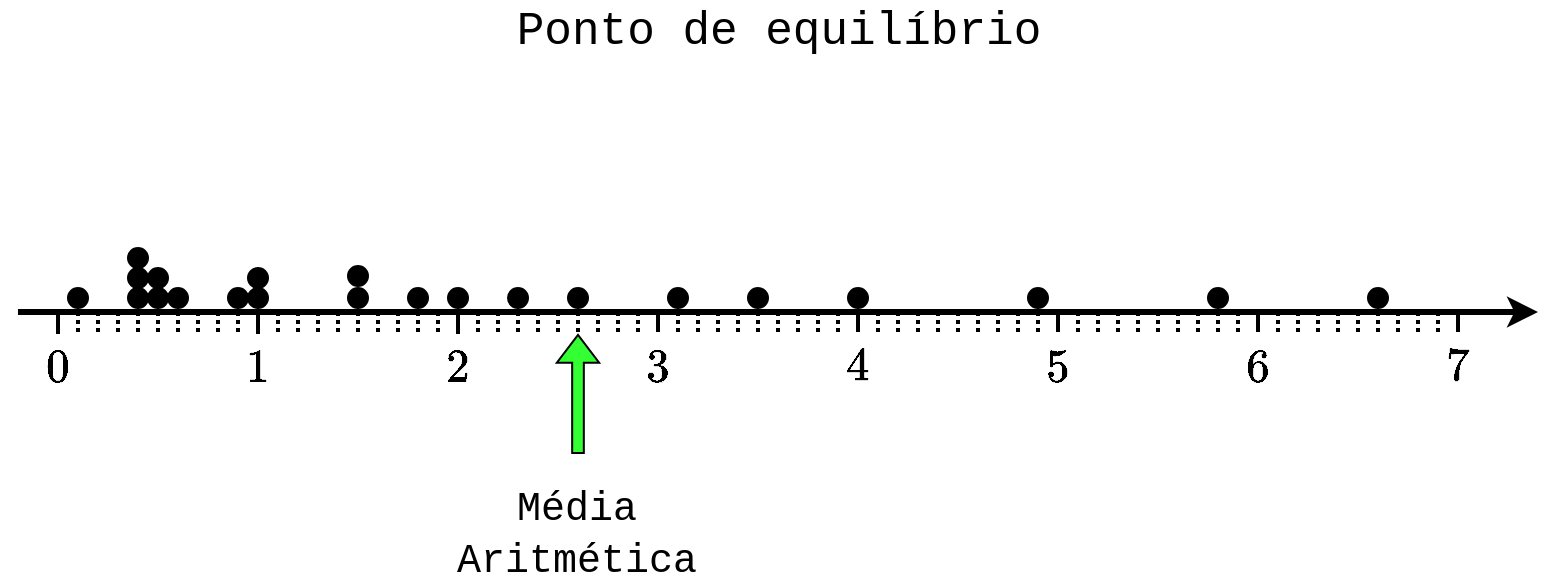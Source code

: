 <mxfile version="24.1.0" type="device">
  <diagram name="Página-1" id="E-DP9fMv0TR5NF7smadX">
    <mxGraphModel dx="1137" dy="703" grid="1" gridSize="10" guides="1" tooltips="1" connect="1" arrows="1" fold="1" page="1" pageScale="1" pageWidth="800" pageHeight="400" math="1" shadow="0">
      <root>
        <mxCell id="0" />
        <mxCell id="1" parent="0" />
        <mxCell id="H2ho6_qdtDvlxnpRmL9c-1" value="" style="endArrow=classic;html=1;rounded=0;strokeWidth=3;" parent="1" edge="1">
          <mxGeometry width="50" height="50" relative="1" as="geometry">
            <mxPoint x="20" y="190" as="sourcePoint" />
            <mxPoint x="780" y="190" as="targetPoint" />
          </mxGeometry>
        </mxCell>
        <mxCell id="H2ho6_qdtDvlxnpRmL9c-2" value="" style="ellipse;whiteSpace=wrap;html=1;aspect=fixed;fillColor=#000000;" parent="1" vertex="1">
          <mxGeometry x="45" y="178" width="10" height="10" as="geometry" />
        </mxCell>
        <mxCell id="H2ho6_qdtDvlxnpRmL9c-5" value="" style="ellipse;whiteSpace=wrap;html=1;aspect=fixed;fillColor=#000000;" parent="1" vertex="1">
          <mxGeometry x="135" y="178" width="10" height="10" as="geometry" />
        </mxCell>
        <mxCell id="H2ho6_qdtDvlxnpRmL9c-6" value="" style="ellipse;whiteSpace=wrap;html=1;aspect=fixed;fillColor=#000000;" parent="1" vertex="1">
          <mxGeometry x="185" y="178" width="10" height="10" as="geometry" />
        </mxCell>
        <mxCell id="H2ho6_qdtDvlxnpRmL9c-7" value="" style="ellipse;whiteSpace=wrap;html=1;aspect=fixed;fillColor=#000000;" parent="1" vertex="1">
          <mxGeometry x="185" y="167" width="10" height="10" as="geometry" />
        </mxCell>
        <mxCell id="H2ho6_qdtDvlxnpRmL9c-11" value="" style="ellipse;whiteSpace=wrap;html=1;aspect=fixed;fillColor=#000000;" parent="1" vertex="1">
          <mxGeometry x="125" y="178" width="10" height="10" as="geometry" />
        </mxCell>
        <mxCell id="H2ho6_qdtDvlxnpRmL9c-31" value="&lt;font face=&quot;SFMono-Regular, Menlo, Monaco, Consolas, Liberation Mono, Courier New, monospace&quot;&gt;\(0\)&lt;/font&gt;" style="text;whiteSpace=wrap;html=1;align=center;verticalAlign=middle;fontColor=#000000;labelBackgroundColor=none;fontSize=20;" parent="1" vertex="1">
          <mxGeometry x="25" y="208" width="30" height="20" as="geometry" />
        </mxCell>
        <mxCell id="H2ho6_qdtDvlxnpRmL9c-33" value="" style="endArrow=none;html=1;rounded=0;strokeWidth=2;" parent="1" edge="1">
          <mxGeometry width="50" height="50" relative="1" as="geometry">
            <mxPoint x="40" y="201" as="sourcePoint" />
            <mxPoint x="40" y="191" as="targetPoint" />
          </mxGeometry>
        </mxCell>
        <mxCell id="qeR7PX2OtEkkMIq0IRz6-1" value="" style="endArrow=none;html=1;rounded=0;strokeWidth=2;" parent="1" edge="1">
          <mxGeometry width="50" height="50" relative="1" as="geometry">
            <mxPoint x="140" y="201" as="sourcePoint" />
            <mxPoint x="140" y="191" as="targetPoint" />
          </mxGeometry>
        </mxCell>
        <mxCell id="qeR7PX2OtEkkMIq0IRz6-2" value="" style="endArrow=none;html=1;rounded=0;strokeWidth=2;" parent="1" edge="1">
          <mxGeometry width="50" height="50" relative="1" as="geometry">
            <mxPoint x="240" y="201" as="sourcePoint" />
            <mxPoint x="240" y="191" as="targetPoint" />
          </mxGeometry>
        </mxCell>
        <mxCell id="qeR7PX2OtEkkMIq0IRz6-3" value="" style="endArrow=none;html=1;rounded=0;strokeWidth=2;" parent="1" edge="1">
          <mxGeometry width="50" height="50" relative="1" as="geometry">
            <mxPoint x="340" y="200" as="sourcePoint" />
            <mxPoint x="340" y="191" as="targetPoint" />
          </mxGeometry>
        </mxCell>
        <mxCell id="qeR7PX2OtEkkMIq0IRz6-4" value="" style="endArrow=none;html=1;rounded=0;strokeWidth=2;" parent="1" edge="1">
          <mxGeometry width="50" height="50" relative="1" as="geometry">
            <mxPoint x="440" y="200" as="sourcePoint" />
            <mxPoint x="440" y="191" as="targetPoint" />
          </mxGeometry>
        </mxCell>
        <mxCell id="qeR7PX2OtEkkMIq0IRz6-5" value="" style="endArrow=none;html=1;rounded=0;strokeWidth=2;" parent="1" edge="1">
          <mxGeometry width="50" height="50" relative="1" as="geometry">
            <mxPoint x="540" y="200" as="sourcePoint" />
            <mxPoint x="540" y="191" as="targetPoint" />
          </mxGeometry>
        </mxCell>
        <mxCell id="qeR7PX2OtEkkMIq0IRz6-37" value="" style="ellipse;whiteSpace=wrap;html=1;aspect=fixed;fillColor=#000000;" parent="1" vertex="1">
          <mxGeometry x="215" y="178" width="10" height="10" as="geometry" />
        </mxCell>
        <mxCell id="qeR7PX2OtEkkMIq0IRz6-38" value="" style="ellipse;whiteSpace=wrap;html=1;aspect=fixed;fillColor=#000000;" parent="1" vertex="1">
          <mxGeometry x="235" y="178" width="10" height="10" as="geometry" />
        </mxCell>
        <mxCell id="qeR7PX2OtEkkMIq0IRz6-39" value="" style="ellipse;whiteSpace=wrap;html=1;aspect=fixed;fillColor=#000000;" parent="1" vertex="1">
          <mxGeometry x="265" y="178" width="10" height="10" as="geometry" />
        </mxCell>
        <mxCell id="qeR7PX2OtEkkMIq0IRz6-40" value="" style="ellipse;whiteSpace=wrap;html=1;aspect=fixed;fillColor=#000000;" parent="1" vertex="1">
          <mxGeometry x="295" y="178" width="10" height="10" as="geometry" />
        </mxCell>
        <mxCell id="qeR7PX2OtEkkMIq0IRz6-41" value="" style="ellipse;whiteSpace=wrap;html=1;aspect=fixed;fillColor=#000000;" parent="1" vertex="1">
          <mxGeometry x="345" y="178" width="10" height="10" as="geometry" />
        </mxCell>
        <mxCell id="qeR7PX2OtEkkMIq0IRz6-42" value="" style="ellipse;whiteSpace=wrap;html=1;aspect=fixed;fillColor=#000000;" parent="1" vertex="1">
          <mxGeometry x="385" y="178" width="10" height="10" as="geometry" />
        </mxCell>
        <mxCell id="qeR7PX2OtEkkMIq0IRz6-43" value="" style="ellipse;whiteSpace=wrap;html=1;aspect=fixed;fillColor=#000000;" parent="1" vertex="1">
          <mxGeometry x="435" y="178" width="10" height="10" as="geometry" />
        </mxCell>
        <mxCell id="qeR7PX2OtEkkMIq0IRz6-44" value="" style="ellipse;whiteSpace=wrap;html=1;aspect=fixed;fillColor=#000000;" parent="1" vertex="1">
          <mxGeometry x="525" y="178" width="10" height="10" as="geometry" />
        </mxCell>
        <mxCell id="qeR7PX2OtEkkMIq0IRz6-46" value="" style="ellipse;whiteSpace=wrap;html=1;aspect=fixed;fillColor=#000000;" parent="1" vertex="1">
          <mxGeometry x="615" y="178" width="10" height="10" as="geometry" />
        </mxCell>
        <mxCell id="qeR7PX2OtEkkMIq0IRz6-47" value="" style="ellipse;whiteSpace=wrap;html=1;aspect=fixed;fillColor=#000000;" parent="1" vertex="1">
          <mxGeometry x="695" y="178" width="10" height="10" as="geometry" />
        </mxCell>
        <mxCell id="QyBpUTHthjD-6dGujXC1-2" value="" style="endArrow=none;html=1;rounded=0;strokeWidth=2;" parent="1" edge="1">
          <mxGeometry width="50" height="50" relative="1" as="geometry">
            <mxPoint x="640" y="200" as="sourcePoint" />
            <mxPoint x="640" y="191" as="targetPoint" />
          </mxGeometry>
        </mxCell>
        <mxCell id="QyBpUTHthjD-6dGujXC1-3" value="" style="endArrow=none;html=1;rounded=0;strokeWidth=2;" parent="1" edge="1">
          <mxGeometry width="50" height="50" relative="1" as="geometry">
            <mxPoint x="740" y="200" as="sourcePoint" />
            <mxPoint x="740" y="191" as="targetPoint" />
          </mxGeometry>
        </mxCell>
        <mxCell id="QyBpUTHthjD-6dGujXC1-4" value="&lt;font face=&quot;SFMono-Regular, Menlo, Monaco, Consolas, Liberation Mono, Courier New, monospace&quot;&gt;\(1\)&lt;/font&gt;" style="text;whiteSpace=wrap;html=1;align=center;verticalAlign=middle;fontColor=#000000;labelBackgroundColor=none;fontSize=20;" parent="1" vertex="1">
          <mxGeometry x="125" y="208" width="30" height="20" as="geometry" />
        </mxCell>
        <mxCell id="QyBpUTHthjD-6dGujXC1-5" value="&lt;font face=&quot;SFMono-Regular, Menlo, Monaco, Consolas, Liberation Mono, Courier New, monospace&quot;&gt;\(2\)&lt;/font&gt;" style="text;whiteSpace=wrap;html=1;align=center;verticalAlign=middle;fontColor=#000000;labelBackgroundColor=none;fontSize=20;" parent="1" vertex="1">
          <mxGeometry x="225" y="208" width="30" height="20" as="geometry" />
        </mxCell>
        <mxCell id="QyBpUTHthjD-6dGujXC1-6" value="&lt;font face=&quot;SFMono-Regular, Menlo, Monaco, Consolas, Liberation Mono, Courier New, monospace&quot;&gt;\(3\)&lt;/font&gt;" style="text;whiteSpace=wrap;html=1;align=center;verticalAlign=middle;fontColor=#000000;labelBackgroundColor=none;fontSize=20;" parent="1" vertex="1">
          <mxGeometry x="325" y="208" width="30" height="20" as="geometry" />
        </mxCell>
        <mxCell id="QyBpUTHthjD-6dGujXC1-7" value="&lt;font face=&quot;SFMono-Regular, Menlo, Monaco, Consolas, Liberation Mono, Courier New, monospace&quot;&gt;\(4\)&lt;/font&gt;" style="text;whiteSpace=wrap;html=1;align=center;verticalAlign=middle;fontColor=#000000;labelBackgroundColor=none;fontSize=20;" parent="1" vertex="1">
          <mxGeometry x="425" y="208" width="30" height="20" as="geometry" />
        </mxCell>
        <mxCell id="QyBpUTHthjD-6dGujXC1-8" value="&lt;font face=&quot;SFMono-Regular, Menlo, Monaco, Consolas, Liberation Mono, Courier New, monospace&quot;&gt;\(5\)&lt;/font&gt;" style="text;whiteSpace=wrap;html=1;align=center;verticalAlign=middle;fontColor=#000000;labelBackgroundColor=none;fontSize=20;" parent="1" vertex="1">
          <mxGeometry x="525" y="208" width="30" height="20" as="geometry" />
        </mxCell>
        <mxCell id="QyBpUTHthjD-6dGujXC1-9" value="&lt;font face=&quot;SFMono-Regular, Menlo, Monaco, Consolas, Liberation Mono, Courier New, monospace&quot;&gt;\(6\)&lt;/font&gt;" style="text;whiteSpace=wrap;html=1;align=center;verticalAlign=middle;fontColor=#000000;labelBackgroundColor=none;fontSize=20;" parent="1" vertex="1">
          <mxGeometry x="625" y="208" width="30" height="20" as="geometry" />
        </mxCell>
        <mxCell id="QyBpUTHthjD-6dGujXC1-10" value="&lt;font face=&quot;SFMono-Regular, Menlo, Monaco, Consolas, Liberation Mono, Courier New, monospace&quot;&gt;\(7\)&lt;/font&gt;" style="text;whiteSpace=wrap;html=1;align=center;verticalAlign=middle;fontColor=#000000;labelBackgroundColor=none;fontSize=20;" parent="1" vertex="1">
          <mxGeometry x="725" y="208" width="30" height="20" as="geometry" />
        </mxCell>
        <mxCell id="QyBpUTHthjD-6dGujXC1-11" value="" style="ellipse;whiteSpace=wrap;html=1;aspect=fixed;fillColor=#000000;" parent="1" vertex="1">
          <mxGeometry x="75" y="178" width="10" height="10" as="geometry" />
        </mxCell>
        <mxCell id="QyBpUTHthjD-6dGujXC1-12" value="" style="ellipse;whiteSpace=wrap;html=1;aspect=fixed;fillColor=#000000;" parent="1" vertex="1">
          <mxGeometry x="75" y="168" width="10" height="10" as="geometry" />
        </mxCell>
        <mxCell id="QyBpUTHthjD-6dGujXC1-13" value="" style="ellipse;whiteSpace=wrap;html=1;aspect=fixed;fillColor=#000000;" parent="1" vertex="1">
          <mxGeometry x="75" y="158" width="10" height="10" as="geometry" />
        </mxCell>
        <mxCell id="QyBpUTHthjD-6dGujXC1-14" value="" style="ellipse;whiteSpace=wrap;html=1;aspect=fixed;fillColor=#000000;" parent="1" vertex="1">
          <mxGeometry x="85" y="178" width="10" height="10" as="geometry" />
        </mxCell>
        <mxCell id="QyBpUTHthjD-6dGujXC1-15" value="" style="ellipse;whiteSpace=wrap;html=1;aspect=fixed;fillColor=#000000;" parent="1" vertex="1">
          <mxGeometry x="85" y="168" width="10" height="10" as="geometry" />
        </mxCell>
        <mxCell id="QyBpUTHthjD-6dGujXC1-16" value="" style="ellipse;whiteSpace=wrap;html=1;aspect=fixed;fillColor=#000000;" parent="1" vertex="1">
          <mxGeometry x="95" y="178" width="10" height="10" as="geometry" />
        </mxCell>
        <mxCell id="QyBpUTHthjD-6dGujXC1-17" value="" style="ellipse;whiteSpace=wrap;html=1;aspect=fixed;fillColor=#000000;" parent="1" vertex="1">
          <mxGeometry x="135" y="168" width="10" height="10" as="geometry" />
        </mxCell>
        <mxCell id="QyBpUTHthjD-6dGujXC1-18" value="" style="endArrow=none;dashed=1;html=1;rounded=0;dashPattern=1 1;strokeWidth=2;" parent="1" edge="1">
          <mxGeometry width="50" height="50" relative="1" as="geometry">
            <mxPoint x="50" y="200" as="sourcePoint" />
            <mxPoint x="50" y="190" as="targetPoint" />
          </mxGeometry>
        </mxCell>
        <mxCell id="QyBpUTHthjD-6dGujXC1-19" value="" style="endArrow=none;dashed=1;html=1;rounded=0;dashPattern=1 1;strokeWidth=2;" parent="1" edge="1">
          <mxGeometry width="50" height="50" relative="1" as="geometry">
            <mxPoint x="60" y="200" as="sourcePoint" />
            <mxPoint x="60" y="190" as="targetPoint" />
          </mxGeometry>
        </mxCell>
        <mxCell id="QyBpUTHthjD-6dGujXC1-20" value="" style="endArrow=none;dashed=1;html=1;rounded=0;dashPattern=1 1;strokeWidth=2;" parent="1" edge="1">
          <mxGeometry width="50" height="50" relative="1" as="geometry">
            <mxPoint x="70" y="200" as="sourcePoint" />
            <mxPoint x="70" y="190" as="targetPoint" />
          </mxGeometry>
        </mxCell>
        <mxCell id="QyBpUTHthjD-6dGujXC1-21" value="" style="endArrow=none;dashed=1;html=1;rounded=0;dashPattern=1 1;strokeWidth=2;" parent="1" edge="1">
          <mxGeometry width="50" height="50" relative="1" as="geometry">
            <mxPoint x="80" y="200" as="sourcePoint" />
            <mxPoint x="80" y="190" as="targetPoint" />
          </mxGeometry>
        </mxCell>
        <mxCell id="QyBpUTHthjD-6dGujXC1-22" value="" style="endArrow=none;dashed=1;html=1;rounded=0;dashPattern=1 1;strokeWidth=2;" parent="1" edge="1">
          <mxGeometry width="50" height="50" relative="1" as="geometry">
            <mxPoint x="90" y="200" as="sourcePoint" />
            <mxPoint x="90" y="190" as="targetPoint" />
          </mxGeometry>
        </mxCell>
        <mxCell id="QyBpUTHthjD-6dGujXC1-23" value="" style="endArrow=none;dashed=1;html=1;rounded=0;dashPattern=1 1;strokeWidth=2;" parent="1" edge="1">
          <mxGeometry width="50" height="50" relative="1" as="geometry">
            <mxPoint x="100" y="200" as="sourcePoint" />
            <mxPoint x="100" y="190" as="targetPoint" />
          </mxGeometry>
        </mxCell>
        <mxCell id="QyBpUTHthjD-6dGujXC1-24" value="" style="endArrow=none;dashed=1;html=1;rounded=0;dashPattern=1 1;strokeWidth=2;" parent="1" edge="1">
          <mxGeometry width="50" height="50" relative="1" as="geometry">
            <mxPoint x="110" y="200" as="sourcePoint" />
            <mxPoint x="110" y="190" as="targetPoint" />
          </mxGeometry>
        </mxCell>
        <mxCell id="QyBpUTHthjD-6dGujXC1-25" value="" style="endArrow=none;dashed=1;html=1;rounded=0;dashPattern=1 1;strokeWidth=2;" parent="1" edge="1">
          <mxGeometry width="50" height="50" relative="1" as="geometry">
            <mxPoint x="120" y="200" as="sourcePoint" />
            <mxPoint x="120" y="190" as="targetPoint" />
          </mxGeometry>
        </mxCell>
        <mxCell id="QyBpUTHthjD-6dGujXC1-26" value="" style="endArrow=none;dashed=1;html=1;rounded=0;dashPattern=1 1;strokeWidth=2;" parent="1" edge="1">
          <mxGeometry width="50" height="50" relative="1" as="geometry">
            <mxPoint x="130" y="200" as="sourcePoint" />
            <mxPoint x="130" y="190" as="targetPoint" />
          </mxGeometry>
        </mxCell>
        <mxCell id="QyBpUTHthjD-6dGujXC1-27" value="" style="endArrow=none;dashed=1;html=1;rounded=0;dashPattern=1 1;strokeWidth=2;" parent="1" edge="1">
          <mxGeometry width="50" height="50" relative="1" as="geometry">
            <mxPoint x="150" y="200" as="sourcePoint" />
            <mxPoint x="150" y="190" as="targetPoint" />
          </mxGeometry>
        </mxCell>
        <mxCell id="QyBpUTHthjD-6dGujXC1-28" value="" style="endArrow=none;dashed=1;html=1;rounded=0;dashPattern=1 1;strokeWidth=2;" parent="1" edge="1">
          <mxGeometry width="50" height="50" relative="1" as="geometry">
            <mxPoint x="160" y="200" as="sourcePoint" />
            <mxPoint x="160" y="190" as="targetPoint" />
          </mxGeometry>
        </mxCell>
        <mxCell id="QyBpUTHthjD-6dGujXC1-29" value="" style="endArrow=none;dashed=1;html=1;rounded=0;dashPattern=1 1;strokeWidth=2;" parent="1" edge="1">
          <mxGeometry width="50" height="50" relative="1" as="geometry">
            <mxPoint x="170" y="200" as="sourcePoint" />
            <mxPoint x="170" y="190" as="targetPoint" />
          </mxGeometry>
        </mxCell>
        <mxCell id="QyBpUTHthjD-6dGujXC1-30" value="" style="endArrow=none;dashed=1;html=1;rounded=0;dashPattern=1 1;strokeWidth=2;" parent="1" edge="1">
          <mxGeometry width="50" height="50" relative="1" as="geometry">
            <mxPoint x="180" y="200" as="sourcePoint" />
            <mxPoint x="180" y="190" as="targetPoint" />
          </mxGeometry>
        </mxCell>
        <mxCell id="QyBpUTHthjD-6dGujXC1-31" value="" style="endArrow=none;dashed=1;html=1;rounded=0;dashPattern=1 1;strokeWidth=2;" parent="1" edge="1">
          <mxGeometry width="50" height="50" relative="1" as="geometry">
            <mxPoint x="190" y="200" as="sourcePoint" />
            <mxPoint x="190" y="190" as="targetPoint" />
          </mxGeometry>
        </mxCell>
        <mxCell id="QyBpUTHthjD-6dGujXC1-32" value="" style="endArrow=none;dashed=1;html=1;rounded=0;dashPattern=1 1;strokeWidth=2;" parent="1" edge="1">
          <mxGeometry width="50" height="50" relative="1" as="geometry">
            <mxPoint x="200" y="200" as="sourcePoint" />
            <mxPoint x="200" y="190" as="targetPoint" />
          </mxGeometry>
        </mxCell>
        <mxCell id="QyBpUTHthjD-6dGujXC1-33" value="" style="endArrow=none;dashed=1;html=1;rounded=0;dashPattern=1 1;strokeWidth=2;" parent="1" edge="1">
          <mxGeometry width="50" height="50" relative="1" as="geometry">
            <mxPoint x="210" y="200" as="sourcePoint" />
            <mxPoint x="210" y="190" as="targetPoint" />
          </mxGeometry>
        </mxCell>
        <mxCell id="QyBpUTHthjD-6dGujXC1-34" value="" style="endArrow=none;dashed=1;html=1;rounded=0;dashPattern=1 1;strokeWidth=2;" parent="1" edge="1">
          <mxGeometry width="50" height="50" relative="1" as="geometry">
            <mxPoint x="220" y="200" as="sourcePoint" />
            <mxPoint x="220" y="190" as="targetPoint" />
          </mxGeometry>
        </mxCell>
        <mxCell id="QyBpUTHthjD-6dGujXC1-35" value="" style="endArrow=none;dashed=1;html=1;rounded=0;dashPattern=1 1;strokeWidth=2;" parent="1" edge="1">
          <mxGeometry width="50" height="50" relative="1" as="geometry">
            <mxPoint x="230" y="200" as="sourcePoint" />
            <mxPoint x="230" y="190" as="targetPoint" />
          </mxGeometry>
        </mxCell>
        <mxCell id="QyBpUTHthjD-6dGujXC1-36" value="" style="endArrow=none;dashed=1;html=1;rounded=0;dashPattern=1 1;strokeWidth=2;" parent="1" edge="1">
          <mxGeometry width="50" height="50" relative="1" as="geometry">
            <mxPoint x="250" y="200" as="sourcePoint" />
            <mxPoint x="250" y="190" as="targetPoint" />
          </mxGeometry>
        </mxCell>
        <mxCell id="QyBpUTHthjD-6dGujXC1-37" value="" style="endArrow=none;dashed=1;html=1;rounded=0;dashPattern=1 1;strokeWidth=2;" parent="1" edge="1">
          <mxGeometry width="50" height="50" relative="1" as="geometry">
            <mxPoint x="260" y="200" as="sourcePoint" />
            <mxPoint x="260" y="190" as="targetPoint" />
          </mxGeometry>
        </mxCell>
        <mxCell id="QyBpUTHthjD-6dGujXC1-38" value="" style="endArrow=none;dashed=1;html=1;rounded=0;dashPattern=1 1;strokeWidth=2;" parent="1" edge="1">
          <mxGeometry width="50" height="50" relative="1" as="geometry">
            <mxPoint x="270" y="200" as="sourcePoint" />
            <mxPoint x="270" y="190" as="targetPoint" />
          </mxGeometry>
        </mxCell>
        <mxCell id="QyBpUTHthjD-6dGujXC1-39" value="" style="endArrow=none;dashed=1;html=1;rounded=0;dashPattern=1 1;strokeWidth=2;" parent="1" edge="1">
          <mxGeometry width="50" height="50" relative="1" as="geometry">
            <mxPoint x="280" y="200" as="sourcePoint" />
            <mxPoint x="280" y="190" as="targetPoint" />
          </mxGeometry>
        </mxCell>
        <mxCell id="QyBpUTHthjD-6dGujXC1-40" value="" style="endArrow=none;dashed=1;html=1;rounded=0;dashPattern=1 1;strokeWidth=2;" parent="1" edge="1">
          <mxGeometry width="50" height="50" relative="1" as="geometry">
            <mxPoint x="290" y="200" as="sourcePoint" />
            <mxPoint x="290" y="190" as="targetPoint" />
          </mxGeometry>
        </mxCell>
        <mxCell id="QyBpUTHthjD-6dGujXC1-41" value="" style="endArrow=none;dashed=1;html=1;rounded=0;dashPattern=1 1;strokeWidth=2;" parent="1" edge="1">
          <mxGeometry width="50" height="50" relative="1" as="geometry">
            <mxPoint x="300" y="200" as="sourcePoint" />
            <mxPoint x="300" y="190" as="targetPoint" />
          </mxGeometry>
        </mxCell>
        <mxCell id="QyBpUTHthjD-6dGujXC1-42" value="" style="endArrow=none;dashed=1;html=1;rounded=0;dashPattern=1 1;strokeWidth=2;" parent="1" edge="1">
          <mxGeometry width="50" height="50" relative="1" as="geometry">
            <mxPoint x="310" y="200" as="sourcePoint" />
            <mxPoint x="310" y="190" as="targetPoint" />
          </mxGeometry>
        </mxCell>
        <mxCell id="QyBpUTHthjD-6dGujXC1-43" value="" style="endArrow=none;dashed=1;html=1;rounded=0;dashPattern=1 1;strokeWidth=2;" parent="1" edge="1">
          <mxGeometry width="50" height="50" relative="1" as="geometry">
            <mxPoint x="320" y="200" as="sourcePoint" />
            <mxPoint x="320" y="190" as="targetPoint" />
          </mxGeometry>
        </mxCell>
        <mxCell id="QyBpUTHthjD-6dGujXC1-44" value="" style="endArrow=none;dashed=1;html=1;rounded=0;dashPattern=1 1;strokeWidth=2;" parent="1" edge="1">
          <mxGeometry width="50" height="50" relative="1" as="geometry">
            <mxPoint x="330" y="200" as="sourcePoint" />
            <mxPoint x="330" y="190" as="targetPoint" />
          </mxGeometry>
        </mxCell>
        <mxCell id="QyBpUTHthjD-6dGujXC1-45" value="" style="endArrow=none;dashed=1;html=1;rounded=0;dashPattern=1 1;strokeWidth=2;" parent="1" edge="1">
          <mxGeometry width="50" height="50" relative="1" as="geometry">
            <mxPoint x="350" y="200" as="sourcePoint" />
            <mxPoint x="350" y="190" as="targetPoint" />
          </mxGeometry>
        </mxCell>
        <mxCell id="QyBpUTHthjD-6dGujXC1-46" value="" style="endArrow=none;dashed=1;html=1;rounded=0;dashPattern=1 1;strokeWidth=2;" parent="1" edge="1">
          <mxGeometry width="50" height="50" relative="1" as="geometry">
            <mxPoint x="360" y="200" as="sourcePoint" />
            <mxPoint x="360" y="190" as="targetPoint" />
          </mxGeometry>
        </mxCell>
        <mxCell id="QyBpUTHthjD-6dGujXC1-47" value="" style="endArrow=none;dashed=1;html=1;rounded=0;dashPattern=1 1;strokeWidth=2;" parent="1" edge="1">
          <mxGeometry width="50" height="50" relative="1" as="geometry">
            <mxPoint x="370" y="200" as="sourcePoint" />
            <mxPoint x="370" y="190" as="targetPoint" />
          </mxGeometry>
        </mxCell>
        <mxCell id="QyBpUTHthjD-6dGujXC1-48" value="" style="endArrow=none;dashed=1;html=1;rounded=0;dashPattern=1 1;strokeWidth=2;" parent="1" edge="1">
          <mxGeometry width="50" height="50" relative="1" as="geometry">
            <mxPoint x="380" y="200" as="sourcePoint" />
            <mxPoint x="380" y="190" as="targetPoint" />
          </mxGeometry>
        </mxCell>
        <mxCell id="QyBpUTHthjD-6dGujXC1-49" value="" style="endArrow=none;dashed=1;html=1;rounded=0;dashPattern=1 1;strokeWidth=2;" parent="1" edge="1">
          <mxGeometry width="50" height="50" relative="1" as="geometry">
            <mxPoint x="390" y="200" as="sourcePoint" />
            <mxPoint x="390" y="190" as="targetPoint" />
          </mxGeometry>
        </mxCell>
        <mxCell id="QyBpUTHthjD-6dGujXC1-50" value="" style="endArrow=none;dashed=1;html=1;rounded=0;dashPattern=1 1;strokeWidth=2;" parent="1" edge="1">
          <mxGeometry width="50" height="50" relative="1" as="geometry">
            <mxPoint x="400" y="200" as="sourcePoint" />
            <mxPoint x="400" y="190" as="targetPoint" />
          </mxGeometry>
        </mxCell>
        <mxCell id="QyBpUTHthjD-6dGujXC1-51" value="" style="endArrow=none;dashed=1;html=1;rounded=0;dashPattern=1 1;strokeWidth=2;" parent="1" edge="1">
          <mxGeometry width="50" height="50" relative="1" as="geometry">
            <mxPoint x="410" y="200" as="sourcePoint" />
            <mxPoint x="410" y="190" as="targetPoint" />
          </mxGeometry>
        </mxCell>
        <mxCell id="QyBpUTHthjD-6dGujXC1-52" value="" style="endArrow=none;dashed=1;html=1;rounded=0;dashPattern=1 1;strokeWidth=2;" parent="1" edge="1">
          <mxGeometry width="50" height="50" relative="1" as="geometry">
            <mxPoint x="420" y="200" as="sourcePoint" />
            <mxPoint x="420" y="190" as="targetPoint" />
          </mxGeometry>
        </mxCell>
        <mxCell id="QyBpUTHthjD-6dGujXC1-53" value="" style="endArrow=none;dashed=1;html=1;rounded=0;dashPattern=1 1;strokeWidth=2;" parent="1" edge="1">
          <mxGeometry width="50" height="50" relative="1" as="geometry">
            <mxPoint x="430" y="200" as="sourcePoint" />
            <mxPoint x="430" y="190" as="targetPoint" />
          </mxGeometry>
        </mxCell>
        <mxCell id="QyBpUTHthjD-6dGujXC1-54" value="" style="endArrow=none;dashed=1;html=1;rounded=0;dashPattern=1 1;strokeWidth=2;" parent="1" edge="1">
          <mxGeometry width="50" height="50" relative="1" as="geometry">
            <mxPoint x="450" y="200" as="sourcePoint" />
            <mxPoint x="450" y="190" as="targetPoint" />
          </mxGeometry>
        </mxCell>
        <mxCell id="QyBpUTHthjD-6dGujXC1-55" value="" style="endArrow=none;dashed=1;html=1;rounded=0;dashPattern=1 1;strokeWidth=2;" parent="1" edge="1">
          <mxGeometry width="50" height="50" relative="1" as="geometry">
            <mxPoint x="460" y="200" as="sourcePoint" />
            <mxPoint x="460" y="190" as="targetPoint" />
          </mxGeometry>
        </mxCell>
        <mxCell id="QyBpUTHthjD-6dGujXC1-56" value="" style="endArrow=none;dashed=1;html=1;rounded=0;dashPattern=1 1;strokeWidth=2;" parent="1" edge="1">
          <mxGeometry width="50" height="50" relative="1" as="geometry">
            <mxPoint x="470" y="200" as="sourcePoint" />
            <mxPoint x="470" y="190" as="targetPoint" />
          </mxGeometry>
        </mxCell>
        <mxCell id="QyBpUTHthjD-6dGujXC1-57" value="" style="endArrow=none;dashed=1;html=1;rounded=0;dashPattern=1 1;strokeWidth=2;" parent="1" edge="1">
          <mxGeometry width="50" height="50" relative="1" as="geometry">
            <mxPoint x="480" y="200" as="sourcePoint" />
            <mxPoint x="480" y="190" as="targetPoint" />
          </mxGeometry>
        </mxCell>
        <mxCell id="QyBpUTHthjD-6dGujXC1-58" value="" style="endArrow=none;dashed=1;html=1;rounded=0;dashPattern=1 1;strokeWidth=2;" parent="1" edge="1">
          <mxGeometry width="50" height="50" relative="1" as="geometry">
            <mxPoint x="490" y="200" as="sourcePoint" />
            <mxPoint x="490" y="190" as="targetPoint" />
          </mxGeometry>
        </mxCell>
        <mxCell id="QyBpUTHthjD-6dGujXC1-59" value="" style="endArrow=none;dashed=1;html=1;rounded=0;dashPattern=1 1;strokeWidth=2;" parent="1" edge="1">
          <mxGeometry width="50" height="50" relative="1" as="geometry">
            <mxPoint x="500" y="200" as="sourcePoint" />
            <mxPoint x="500" y="190" as="targetPoint" />
          </mxGeometry>
        </mxCell>
        <mxCell id="QyBpUTHthjD-6dGujXC1-60" value="" style="endArrow=none;dashed=1;html=1;rounded=0;dashPattern=1 1;strokeWidth=2;" parent="1" edge="1">
          <mxGeometry width="50" height="50" relative="1" as="geometry">
            <mxPoint x="510" y="200" as="sourcePoint" />
            <mxPoint x="510" y="190" as="targetPoint" />
          </mxGeometry>
        </mxCell>
        <mxCell id="QyBpUTHthjD-6dGujXC1-61" value="" style="endArrow=none;dashed=1;html=1;rounded=0;dashPattern=1 1;strokeWidth=2;" parent="1" edge="1">
          <mxGeometry width="50" height="50" relative="1" as="geometry">
            <mxPoint x="520" y="200" as="sourcePoint" />
            <mxPoint x="520" y="190" as="targetPoint" />
          </mxGeometry>
        </mxCell>
        <mxCell id="QyBpUTHthjD-6dGujXC1-62" value="" style="endArrow=none;dashed=1;html=1;rounded=0;dashPattern=1 1;strokeWidth=2;" parent="1" edge="1">
          <mxGeometry width="50" height="50" relative="1" as="geometry">
            <mxPoint x="530" y="200" as="sourcePoint" />
            <mxPoint x="530" y="190" as="targetPoint" />
          </mxGeometry>
        </mxCell>
        <mxCell id="QyBpUTHthjD-6dGujXC1-63" value="" style="endArrow=none;dashed=1;html=1;rounded=0;dashPattern=1 1;strokeWidth=2;" parent="1" edge="1">
          <mxGeometry width="50" height="50" relative="1" as="geometry">
            <mxPoint x="650" y="200" as="sourcePoint" />
            <mxPoint x="650" y="190" as="targetPoint" />
          </mxGeometry>
        </mxCell>
        <mxCell id="QyBpUTHthjD-6dGujXC1-64" value="" style="endArrow=none;dashed=1;html=1;rounded=0;dashPattern=1 1;strokeWidth=2;" parent="1" edge="1">
          <mxGeometry width="50" height="50" relative="1" as="geometry">
            <mxPoint x="660" y="200" as="sourcePoint" />
            <mxPoint x="660" y="190" as="targetPoint" />
          </mxGeometry>
        </mxCell>
        <mxCell id="QyBpUTHthjD-6dGujXC1-65" value="" style="endArrow=none;dashed=1;html=1;rounded=0;dashPattern=1 1;strokeWidth=2;" parent="1" edge="1">
          <mxGeometry width="50" height="50" relative="1" as="geometry">
            <mxPoint x="670" y="200" as="sourcePoint" />
            <mxPoint x="670" y="190" as="targetPoint" />
          </mxGeometry>
        </mxCell>
        <mxCell id="QyBpUTHthjD-6dGujXC1-66" value="" style="endArrow=none;dashed=1;html=1;rounded=0;dashPattern=1 1;strokeWidth=2;" parent="1" edge="1">
          <mxGeometry width="50" height="50" relative="1" as="geometry">
            <mxPoint x="680" y="200" as="sourcePoint" />
            <mxPoint x="680" y="190" as="targetPoint" />
          </mxGeometry>
        </mxCell>
        <mxCell id="QyBpUTHthjD-6dGujXC1-67" value="" style="endArrow=none;dashed=1;html=1;rounded=0;dashPattern=1 1;strokeWidth=2;" parent="1" edge="1">
          <mxGeometry width="50" height="50" relative="1" as="geometry">
            <mxPoint x="690" y="200" as="sourcePoint" />
            <mxPoint x="690" y="190" as="targetPoint" />
          </mxGeometry>
        </mxCell>
        <mxCell id="QyBpUTHthjD-6dGujXC1-68" value="" style="endArrow=none;dashed=1;html=1;rounded=0;dashPattern=1 1;strokeWidth=2;" parent="1" edge="1">
          <mxGeometry width="50" height="50" relative="1" as="geometry">
            <mxPoint x="700" y="200" as="sourcePoint" />
            <mxPoint x="700" y="190" as="targetPoint" />
          </mxGeometry>
        </mxCell>
        <mxCell id="QyBpUTHthjD-6dGujXC1-69" value="" style="endArrow=none;dashed=1;html=1;rounded=0;dashPattern=1 1;strokeWidth=2;" parent="1" edge="1">
          <mxGeometry width="50" height="50" relative="1" as="geometry">
            <mxPoint x="710" y="200" as="sourcePoint" />
            <mxPoint x="710" y="190" as="targetPoint" />
          </mxGeometry>
        </mxCell>
        <mxCell id="QyBpUTHthjD-6dGujXC1-70" value="" style="endArrow=none;dashed=1;html=1;rounded=0;dashPattern=1 1;strokeWidth=2;" parent="1" edge="1">
          <mxGeometry width="50" height="50" relative="1" as="geometry">
            <mxPoint x="720" y="200" as="sourcePoint" />
            <mxPoint x="720" y="190" as="targetPoint" />
          </mxGeometry>
        </mxCell>
        <mxCell id="QyBpUTHthjD-6dGujXC1-71" value="" style="endArrow=none;dashed=1;html=1;rounded=0;dashPattern=1 1;strokeWidth=2;" parent="1" edge="1">
          <mxGeometry width="50" height="50" relative="1" as="geometry">
            <mxPoint x="730" y="200" as="sourcePoint" />
            <mxPoint x="730" y="190" as="targetPoint" />
          </mxGeometry>
        </mxCell>
        <mxCell id="QyBpUTHthjD-6dGujXC1-72" value="" style="endArrow=none;dashed=1;html=1;rounded=0;dashPattern=1 1;strokeWidth=2;" parent="1" edge="1">
          <mxGeometry width="50" height="50" relative="1" as="geometry">
            <mxPoint x="550" y="200" as="sourcePoint" />
            <mxPoint x="550" y="190" as="targetPoint" />
          </mxGeometry>
        </mxCell>
        <mxCell id="QyBpUTHthjD-6dGujXC1-73" value="" style="endArrow=none;dashed=1;html=1;rounded=0;dashPattern=1 1;strokeWidth=2;" parent="1" edge="1">
          <mxGeometry width="50" height="50" relative="1" as="geometry">
            <mxPoint x="560" y="200" as="sourcePoint" />
            <mxPoint x="560" y="190" as="targetPoint" />
          </mxGeometry>
        </mxCell>
        <mxCell id="QyBpUTHthjD-6dGujXC1-74" value="" style="endArrow=none;dashed=1;html=1;rounded=0;dashPattern=1 1;strokeWidth=2;" parent="1" edge="1">
          <mxGeometry width="50" height="50" relative="1" as="geometry">
            <mxPoint x="570" y="200" as="sourcePoint" />
            <mxPoint x="570" y="190" as="targetPoint" />
          </mxGeometry>
        </mxCell>
        <mxCell id="QyBpUTHthjD-6dGujXC1-75" value="" style="endArrow=none;dashed=1;html=1;rounded=0;dashPattern=1 1;strokeWidth=2;" parent="1" edge="1">
          <mxGeometry width="50" height="50" relative="1" as="geometry">
            <mxPoint x="580" y="200" as="sourcePoint" />
            <mxPoint x="580" y="190" as="targetPoint" />
          </mxGeometry>
        </mxCell>
        <mxCell id="QyBpUTHthjD-6dGujXC1-76" value="" style="endArrow=none;dashed=1;html=1;rounded=0;dashPattern=1 1;strokeWidth=2;" parent="1" edge="1">
          <mxGeometry width="50" height="50" relative="1" as="geometry">
            <mxPoint x="590" y="200" as="sourcePoint" />
            <mxPoint x="590" y="190" as="targetPoint" />
          </mxGeometry>
        </mxCell>
        <mxCell id="QyBpUTHthjD-6dGujXC1-77" value="" style="endArrow=none;dashed=1;html=1;rounded=0;dashPattern=1 1;strokeWidth=2;" parent="1" edge="1">
          <mxGeometry width="50" height="50" relative="1" as="geometry">
            <mxPoint x="600" y="200" as="sourcePoint" />
            <mxPoint x="600" y="190" as="targetPoint" />
          </mxGeometry>
        </mxCell>
        <mxCell id="QyBpUTHthjD-6dGujXC1-78" value="" style="endArrow=none;dashed=1;html=1;rounded=0;dashPattern=1 1;strokeWidth=2;" parent="1" edge="1">
          <mxGeometry width="50" height="50" relative="1" as="geometry">
            <mxPoint x="610" y="200" as="sourcePoint" />
            <mxPoint x="610" y="190" as="targetPoint" />
          </mxGeometry>
        </mxCell>
        <mxCell id="QyBpUTHthjD-6dGujXC1-79" value="" style="endArrow=none;dashed=1;html=1;rounded=0;dashPattern=1 1;strokeWidth=2;" parent="1" edge="1">
          <mxGeometry width="50" height="50" relative="1" as="geometry">
            <mxPoint x="620" y="200" as="sourcePoint" />
            <mxPoint x="620" y="190" as="targetPoint" />
          </mxGeometry>
        </mxCell>
        <mxCell id="QyBpUTHthjD-6dGujXC1-80" value="" style="endArrow=none;dashed=1;html=1;rounded=0;dashPattern=1 1;strokeWidth=2;" parent="1" edge="1">
          <mxGeometry width="50" height="50" relative="1" as="geometry">
            <mxPoint x="630" y="200" as="sourcePoint" />
            <mxPoint x="630" y="190" as="targetPoint" />
          </mxGeometry>
        </mxCell>
        <mxCell id="QyBpUTHthjD-6dGujXC1-81" value="" style="shape=flexArrow;endArrow=classic;html=1;rounded=0;width=5.833;endSize=4.275;endWidth=14.306;labelBackgroundColor=none;fillColor=#33FF33;" parent="1" edge="1">
          <mxGeometry width="50" height="50" relative="1" as="geometry">
            <mxPoint x="300" y="261" as="sourcePoint" />
            <mxPoint x="300" y="201" as="targetPoint" />
          </mxGeometry>
        </mxCell>
        <mxCell id="QyBpUTHthjD-6dGujXC1-83" value="&lt;font face=&quot;SFMono-Regular, Menlo, Monaco, Consolas, Liberation Mono, Courier New, monospace&quot;&gt;Média&lt;/font&gt;&lt;div&gt;&lt;font face=&quot;SFMono-Regular, Menlo, Monaco, Consolas, Liberation Mono, Courier New, monospace&quot;&gt;Aritmética&lt;/font&gt;&lt;/div&gt;" style="text;whiteSpace=wrap;html=1;align=center;verticalAlign=middle;fontColor=#000000;labelBackgroundColor=none;fontSize=20;" parent="1" vertex="1">
          <mxGeometry x="212" y="290" width="175" height="20" as="geometry" />
        </mxCell>
        <mxCell id="cbb-S91izzWJfMaABIFe-1" value="&lt;font face=&quot;SFMono-Regular, Menlo, Monaco, Consolas, Liberation Mono, Courier New, monospace&quot; style=&quot;font-size: 23px;&quot;&gt;Ponto de equilíbrio&lt;/font&gt;" style="text;whiteSpace=wrap;html=1;align=center;verticalAlign=middle;fontColor=#000000;labelBackgroundColor=none;fontSize=23;" vertex="1" parent="1">
          <mxGeometry x="245" y="39" width="311" height="20" as="geometry" />
        </mxCell>
      </root>
    </mxGraphModel>
  </diagram>
</mxfile>
